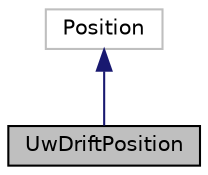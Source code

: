 digraph "UwDriftPosition"
{
 // LATEX_PDF_SIZE
  edge [fontname="Helvetica",fontsize="10",labelfontname="Helvetica",labelfontsize="10"];
  node [fontname="Helvetica",fontsize="10",shape=record];
  Node1 [label="UwDriftPosition",height=0.2,width=0.4,color="black", fillcolor="grey75", style="filled", fontcolor="black",tooltip="UwDriftPosition class implements the drift mobility model."];
  Node2 -> Node1 [dir="back",color="midnightblue",fontsize="10",style="solid",fontname="Helvetica"];
  Node2 [label="Position",height=0.2,width=0.4,color="grey75", fillcolor="white", style="filled",tooltip=" "];
}
